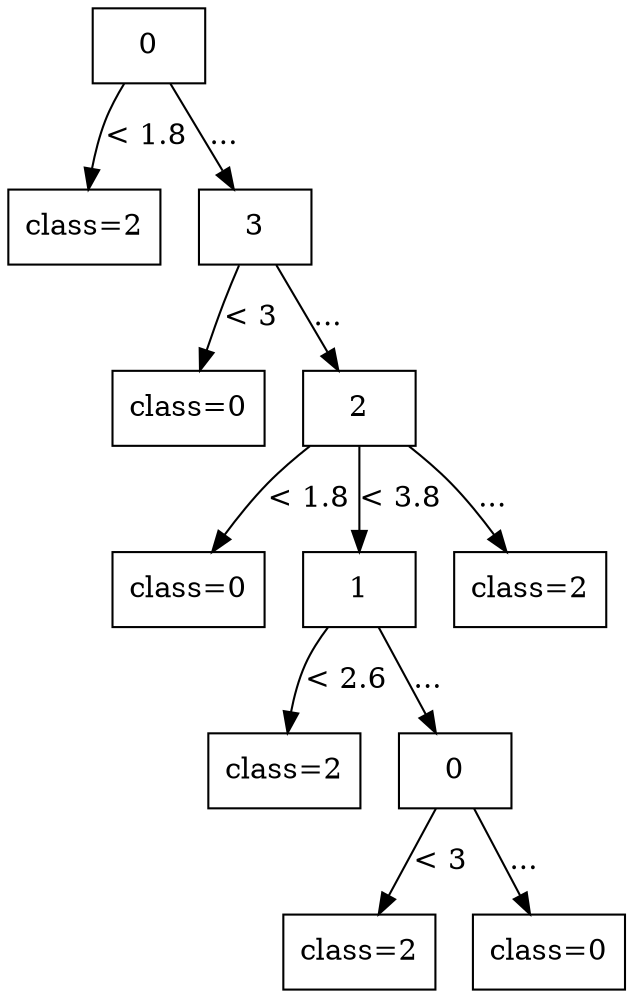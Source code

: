 digraph G {
node [shape=box];

0 [label="0"];

1 [label="class=2"];
2 [label="3"];

0 -> 1 [label="< 1.8"];
0 -> 2 [label="..."];

3 [label="class=0"];
4 [label="2"];

2 -> 3 [label="< 3"];
2 -> 4 [label="..."];

5 [label="class=0"];
6 [label="1"];
11 [label="class=2"];

4 -> 5 [label="< 1.8"];
4 -> 6 [label="< 3.8"];
4 -> 11 [label="..."];

7 [label="class=2"];
8 [label="0"];

6 -> 7 [label="< 2.6"];
6 -> 8 [label="..."];

9 [label="class=2"];
10 [label="class=0"];

8 -> 9 [label="< 3"];
8 -> 10 [label="..."];

}